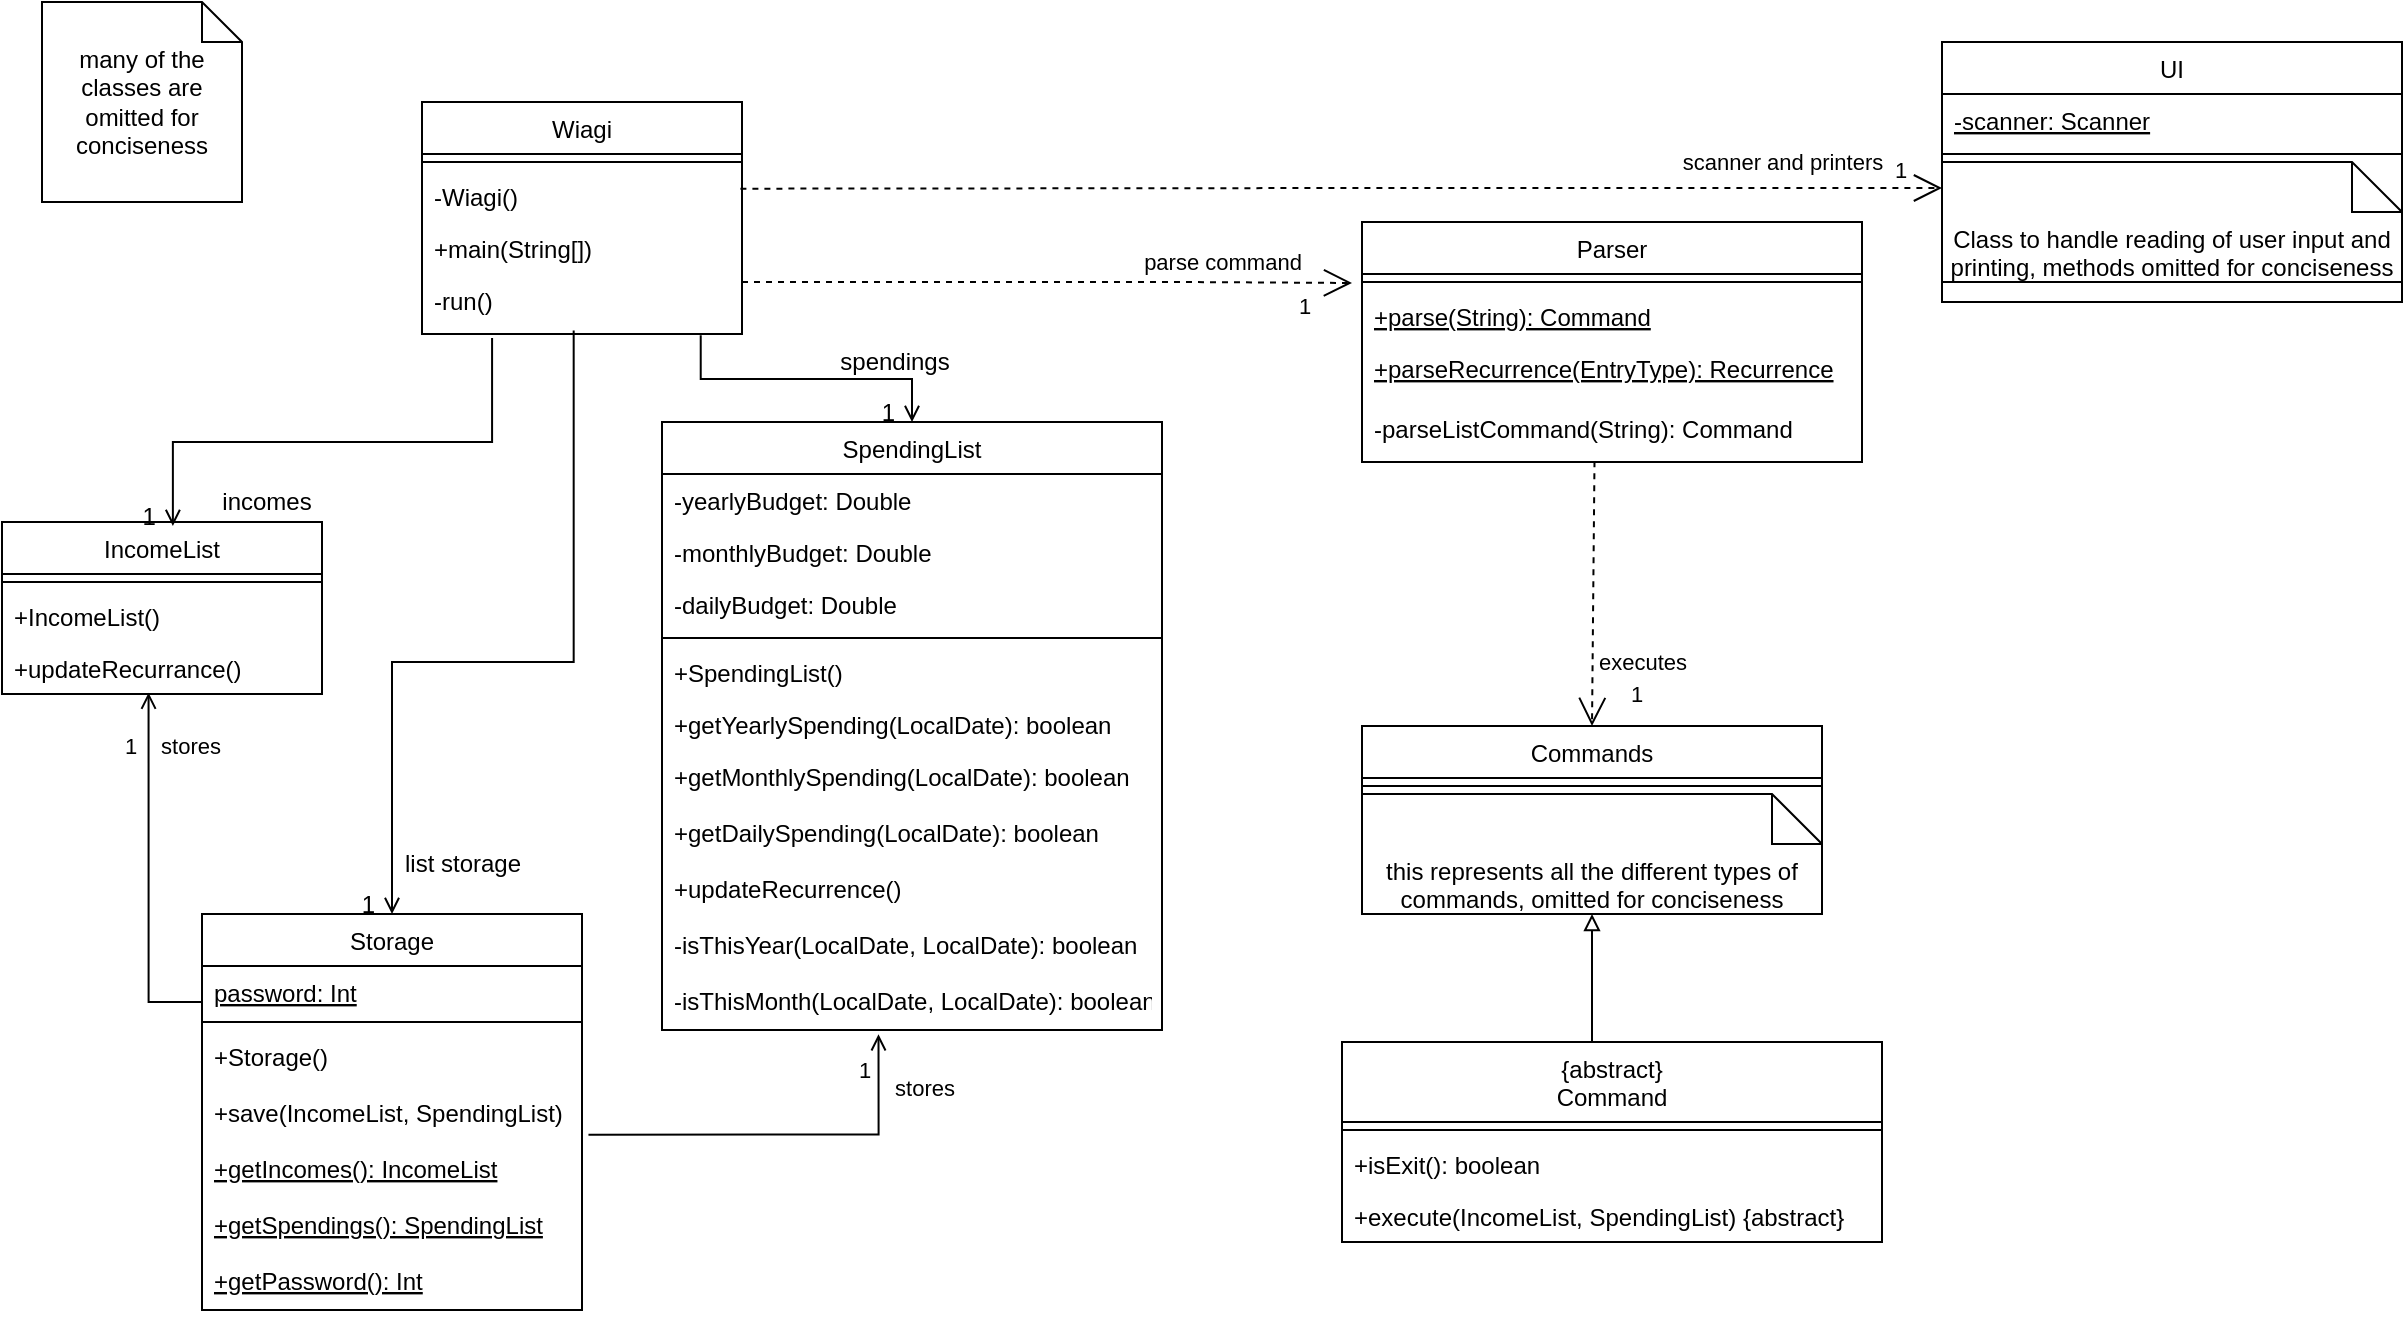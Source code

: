 <mxfile version="24.8.3">
  <diagram id="C5RBs43oDa-KdzZeNtuy" name="Page-1">
    <mxGraphModel dx="1418" dy="819" grid="1" gridSize="10" guides="1" tooltips="1" connect="1" arrows="1" fold="1" page="1" pageScale="1" pageWidth="827" pageHeight="1169" math="0" shadow="0">
      <root>
        <mxCell id="WIyWlLk6GJQsqaUBKTNV-0" />
        <mxCell id="WIyWlLk6GJQsqaUBKTNV-1" parent="WIyWlLk6GJQsqaUBKTNV-0" />
        <mxCell id="zkfFHV4jXpPFQw0GAbJ--0" value="Wiagi" style="swimlane;fontStyle=0;align=center;verticalAlign=top;childLayout=stackLayout;horizontal=1;startSize=26;horizontalStack=0;resizeParent=1;resizeLast=0;collapsible=1;marginBottom=0;rounded=0;shadow=0;strokeWidth=1;" parent="WIyWlLk6GJQsqaUBKTNV-1" vertex="1">
          <mxGeometry x="220" y="80" width="160" height="116" as="geometry">
            <mxRectangle x="230" y="140" width="160" height="26" as="alternateBounds" />
          </mxGeometry>
        </mxCell>
        <mxCell id="zkfFHV4jXpPFQw0GAbJ--4" value="" style="line;html=1;strokeWidth=1;align=left;verticalAlign=middle;spacingTop=-1;spacingLeft=3;spacingRight=3;rotatable=0;labelPosition=right;points=[];portConstraint=eastwest;" parent="zkfFHV4jXpPFQw0GAbJ--0" vertex="1">
          <mxGeometry y="26" width="160" height="8" as="geometry" />
        </mxCell>
        <mxCell id="FbUPuorxbrIiWv-NIlxl-34" value="-Wiagi()" style="text;align=left;verticalAlign=top;spacingLeft=4;spacingRight=4;overflow=hidden;rotatable=0;points=[[0,0.5],[1,0.5]];portConstraint=eastwest;" vertex="1" parent="zkfFHV4jXpPFQw0GAbJ--0">
          <mxGeometry y="34" width="160" height="26" as="geometry" />
        </mxCell>
        <mxCell id="zkfFHV4jXpPFQw0GAbJ--5" value="+main(String[])" style="text;align=left;verticalAlign=top;spacingLeft=4;spacingRight=4;overflow=hidden;rotatable=0;points=[[0,0.5],[1,0.5]];portConstraint=eastwest;" parent="zkfFHV4jXpPFQw0GAbJ--0" vertex="1">
          <mxGeometry y="60" width="160" height="26" as="geometry" />
        </mxCell>
        <mxCell id="FbUPuorxbrIiWv-NIlxl-0" value="-run()" style="text;align=left;verticalAlign=top;spacingLeft=4;spacingRight=4;overflow=hidden;rotatable=0;points=[[0,0.5],[1,0.5]];portConstraint=eastwest;" vertex="1" parent="zkfFHV4jXpPFQw0GAbJ--0">
          <mxGeometry y="86" width="160" height="30" as="geometry" />
        </mxCell>
        <mxCell id="zkfFHV4jXpPFQw0GAbJ--6" value="IncomeList" style="swimlane;fontStyle=0;align=center;verticalAlign=top;childLayout=stackLayout;horizontal=1;startSize=26;horizontalStack=0;resizeParent=1;resizeLast=0;collapsible=1;marginBottom=0;rounded=0;shadow=0;strokeWidth=1;" parent="WIyWlLk6GJQsqaUBKTNV-1" vertex="1">
          <mxGeometry x="10" y="290" width="160" height="86" as="geometry">
            <mxRectangle x="130" y="380" width="160" height="26" as="alternateBounds" />
          </mxGeometry>
        </mxCell>
        <mxCell id="zkfFHV4jXpPFQw0GAbJ--9" value="" style="line;html=1;strokeWidth=1;align=left;verticalAlign=middle;spacingTop=-1;spacingLeft=3;spacingRight=3;rotatable=0;labelPosition=right;points=[];portConstraint=eastwest;" parent="zkfFHV4jXpPFQw0GAbJ--6" vertex="1">
          <mxGeometry y="26" width="160" height="8" as="geometry" />
        </mxCell>
        <mxCell id="FbUPuorxbrIiWv-NIlxl-35" value="+IncomeList()" style="text;align=left;verticalAlign=top;spacingLeft=4;spacingRight=4;overflow=hidden;rotatable=0;points=[[0,0.5],[1,0.5]];portConstraint=eastwest;" vertex="1" parent="zkfFHV4jXpPFQw0GAbJ--6">
          <mxGeometry y="34" width="160" height="26" as="geometry" />
        </mxCell>
        <mxCell id="zkfFHV4jXpPFQw0GAbJ--11" value="+updateRecurrance()" style="text;align=left;verticalAlign=top;spacingLeft=4;spacingRight=4;overflow=hidden;rotatable=0;points=[[0,0.5],[1,0.5]];portConstraint=eastwest;" parent="zkfFHV4jXpPFQw0GAbJ--6" vertex="1">
          <mxGeometry y="60" width="160" height="26" as="geometry" />
        </mxCell>
        <mxCell id="zkfFHV4jXpPFQw0GAbJ--13" value="Storage" style="swimlane;fontStyle=0;align=center;verticalAlign=top;childLayout=stackLayout;horizontal=1;startSize=26;horizontalStack=0;resizeParent=1;resizeLast=0;collapsible=1;marginBottom=0;rounded=0;shadow=0;strokeWidth=1;" parent="WIyWlLk6GJQsqaUBKTNV-1" vertex="1">
          <mxGeometry x="110" y="486" width="190" height="198" as="geometry">
            <mxRectangle x="340" y="380" width="170" height="26" as="alternateBounds" />
          </mxGeometry>
        </mxCell>
        <mxCell id="FbUPuorxbrIiWv-NIlxl-13" value="password: Int" style="text;align=left;verticalAlign=top;spacingLeft=4;spacingRight=4;overflow=hidden;rotatable=0;points=[[0,0.5],[1,0.5]];portConstraint=eastwest;fontStyle=4" vertex="1" parent="zkfFHV4jXpPFQw0GAbJ--13">
          <mxGeometry y="26" width="190" height="24" as="geometry" />
        </mxCell>
        <mxCell id="zkfFHV4jXpPFQw0GAbJ--15" value="" style="line;html=1;strokeWidth=1;align=left;verticalAlign=middle;spacingTop=-1;spacingLeft=3;spacingRight=3;rotatable=0;labelPosition=right;points=[];portConstraint=eastwest;" parent="zkfFHV4jXpPFQw0GAbJ--13" vertex="1">
          <mxGeometry y="50" width="190" height="8" as="geometry" />
        </mxCell>
        <mxCell id="FbUPuorxbrIiWv-NIlxl-37" value="+Storage()" style="text;align=left;verticalAlign=top;spacingLeft=4;spacingRight=4;overflow=hidden;rotatable=0;points=[[0,0.5],[1,0.5]];portConstraint=eastwest;" vertex="1" parent="zkfFHV4jXpPFQw0GAbJ--13">
          <mxGeometry y="58" width="190" height="28" as="geometry" />
        </mxCell>
        <mxCell id="FbUPuorxbrIiWv-NIlxl-27" value="+save(IncomeList, SpendingList)" style="text;align=left;verticalAlign=top;spacingLeft=4;spacingRight=4;overflow=hidden;rotatable=0;points=[[0,0.5],[1,0.5]];portConstraint=eastwest;" vertex="1" parent="zkfFHV4jXpPFQw0GAbJ--13">
          <mxGeometry y="86" width="190" height="28" as="geometry" />
        </mxCell>
        <mxCell id="FbUPuorxbrIiWv-NIlxl-38" value="+getIncomes(): IncomeList" style="text;align=left;verticalAlign=top;spacingLeft=4;spacingRight=4;overflow=hidden;rotatable=0;points=[[0,0.5],[1,0.5]];portConstraint=eastwest;fontStyle=4" vertex="1" parent="zkfFHV4jXpPFQw0GAbJ--13">
          <mxGeometry y="114" width="190" height="28" as="geometry" />
        </mxCell>
        <mxCell id="FbUPuorxbrIiWv-NIlxl-39" value="+getSpendings(): SpendingList" style="text;align=left;verticalAlign=top;spacingLeft=4;spacingRight=4;overflow=hidden;rotatable=0;points=[[0,0.5],[1,0.5]];portConstraint=eastwest;fontStyle=4" vertex="1" parent="zkfFHV4jXpPFQw0GAbJ--13">
          <mxGeometry y="142" width="190" height="28" as="geometry" />
        </mxCell>
        <mxCell id="FbUPuorxbrIiWv-NIlxl-40" value="+getPassword(): Int" style="text;align=left;verticalAlign=top;spacingLeft=4;spacingRight=4;overflow=hidden;rotatable=0;points=[[0,0.5],[1,0.5]];portConstraint=eastwest;fontStyle=4" vertex="1" parent="zkfFHV4jXpPFQw0GAbJ--13">
          <mxGeometry y="170" width="190" height="28" as="geometry" />
        </mxCell>
        <mxCell id="zkfFHV4jXpPFQw0GAbJ--17" value="SpendingList" style="swimlane;fontStyle=0;align=center;verticalAlign=top;childLayout=stackLayout;horizontal=1;startSize=26;horizontalStack=0;resizeParent=1;resizeLast=0;collapsible=1;marginBottom=0;rounded=0;shadow=0;strokeWidth=1;" parent="WIyWlLk6GJQsqaUBKTNV-1" vertex="1">
          <mxGeometry x="340" y="240" width="250" height="304" as="geometry">
            <mxRectangle x="550" y="140" width="160" height="26" as="alternateBounds" />
          </mxGeometry>
        </mxCell>
        <mxCell id="FbUPuorxbrIiWv-NIlxl-28" value="-yearlyBudget: Double" style="text;align=left;verticalAlign=top;spacingLeft=4;spacingRight=4;overflow=hidden;rotatable=0;points=[[0,0.5],[1,0.5]];portConstraint=eastwest;rounded=0;shadow=0;html=0;fontStyle=0" vertex="1" parent="zkfFHV4jXpPFQw0GAbJ--17">
          <mxGeometry y="26" width="250" height="26" as="geometry" />
        </mxCell>
        <mxCell id="zkfFHV4jXpPFQw0GAbJ--22" value="-monthlyBudget: Double" style="text;align=left;verticalAlign=top;spacingLeft=4;spacingRight=4;overflow=hidden;rotatable=0;points=[[0,0.5],[1,0.5]];portConstraint=eastwest;rounded=0;shadow=0;html=0;fontStyle=0" parent="zkfFHV4jXpPFQw0GAbJ--17" vertex="1">
          <mxGeometry y="52" width="250" height="26" as="geometry" />
        </mxCell>
        <mxCell id="zkfFHV4jXpPFQw0GAbJ--20" value="-dailyBudget: Double" style="text;align=left;verticalAlign=top;spacingLeft=4;spacingRight=4;overflow=hidden;rotatable=0;points=[[0,0.5],[1,0.5]];portConstraint=eastwest;rounded=0;shadow=0;html=0;fontStyle=0" parent="zkfFHV4jXpPFQw0GAbJ--17" vertex="1">
          <mxGeometry y="78" width="250" height="26" as="geometry" />
        </mxCell>
        <mxCell id="zkfFHV4jXpPFQw0GAbJ--23" value="" style="line;html=1;strokeWidth=1;align=left;verticalAlign=middle;spacingTop=-1;spacingLeft=3;spacingRight=3;rotatable=0;labelPosition=right;points=[];portConstraint=eastwest;" parent="zkfFHV4jXpPFQw0GAbJ--17" vertex="1">
          <mxGeometry y="104" width="250" height="8" as="geometry" />
        </mxCell>
        <mxCell id="FbUPuorxbrIiWv-NIlxl-36" value="+SpendingList()" style="text;align=left;verticalAlign=top;spacingLeft=4;spacingRight=4;overflow=hidden;rotatable=0;points=[[0,0.5],[1,0.5]];portConstraint=eastwest;" vertex="1" parent="zkfFHV4jXpPFQw0GAbJ--17">
          <mxGeometry y="112" width="250" height="26" as="geometry" />
        </mxCell>
        <mxCell id="zkfFHV4jXpPFQw0GAbJ--24" value="+getYearlySpending(LocalDate): boolean" style="text;align=left;verticalAlign=top;spacingLeft=4;spacingRight=4;overflow=hidden;rotatable=0;points=[[0,0.5],[1,0.5]];portConstraint=eastwest;" parent="zkfFHV4jXpPFQw0GAbJ--17" vertex="1">
          <mxGeometry y="138" width="250" height="26" as="geometry" />
        </mxCell>
        <mxCell id="FbUPuorxbrIiWv-NIlxl-30" value="+getMonthlySpending(LocalDate): boolean" style="text;align=left;verticalAlign=top;spacingLeft=4;spacingRight=4;overflow=hidden;rotatable=0;points=[[0,0.5],[1,0.5]];portConstraint=eastwest;" vertex="1" parent="zkfFHV4jXpPFQw0GAbJ--17">
          <mxGeometry y="164" width="250" height="28" as="geometry" />
        </mxCell>
        <mxCell id="FbUPuorxbrIiWv-NIlxl-31" value="+getDailySpending(LocalDate): boolean" style="text;align=left;verticalAlign=top;spacingLeft=4;spacingRight=4;overflow=hidden;rotatable=0;points=[[0,0.5],[1,0.5]];portConstraint=eastwest;" vertex="1" parent="zkfFHV4jXpPFQw0GAbJ--17">
          <mxGeometry y="192" width="250" height="28" as="geometry" />
        </mxCell>
        <mxCell id="zkfFHV4jXpPFQw0GAbJ--25" value="+updateRecurrence()&#xa;" style="text;align=left;verticalAlign=top;spacingLeft=4;spacingRight=4;overflow=hidden;rotatable=0;points=[[0,0.5],[1,0.5]];portConstraint=eastwest;" parent="zkfFHV4jXpPFQw0GAbJ--17" vertex="1">
          <mxGeometry y="220" width="250" height="28" as="geometry" />
        </mxCell>
        <mxCell id="FbUPuorxbrIiWv-NIlxl-32" value="-isThisYear(LocalDate, LocalDate): boolean" style="text;align=left;verticalAlign=top;spacingLeft=4;spacingRight=4;overflow=hidden;rotatable=0;points=[[0,0.5],[1,0.5]];portConstraint=eastwest;" vertex="1" parent="zkfFHV4jXpPFQw0GAbJ--17">
          <mxGeometry y="248" width="250" height="28" as="geometry" />
        </mxCell>
        <mxCell id="FbUPuorxbrIiWv-NIlxl-33" value="-isThisMonth(LocalDate, LocalDate): boolean" style="text;align=left;verticalAlign=top;spacingLeft=4;spacingRight=4;overflow=hidden;rotatable=0;points=[[0,0.5],[1,0.5]];portConstraint=eastwest;" vertex="1" parent="zkfFHV4jXpPFQw0GAbJ--17">
          <mxGeometry y="276" width="250" height="28" as="geometry" />
        </mxCell>
        <mxCell id="zkfFHV4jXpPFQw0GAbJ--26" value="" style="endArrow=open;shadow=0;strokeWidth=1;rounded=0;curved=0;endFill=1;edgeStyle=elbowEdgeStyle;elbow=vertical;exitX=0.871;exitY=1.019;exitDx=0;exitDy=0;exitPerimeter=0;" parent="WIyWlLk6GJQsqaUBKTNV-1" source="FbUPuorxbrIiWv-NIlxl-0" target="zkfFHV4jXpPFQw0GAbJ--17" edge="1">
          <mxGeometry x="0.5" y="41" relative="1" as="geometry">
            <mxPoint x="380" y="192" as="sourcePoint" />
            <mxPoint x="540" y="192" as="targetPoint" />
            <mxPoint x="-40" y="32" as="offset" />
          </mxGeometry>
        </mxCell>
        <mxCell id="zkfFHV4jXpPFQw0GAbJ--27" value="" style="resizable=0;align=left;verticalAlign=bottom;labelBackgroundColor=none;fontSize=12;" parent="zkfFHV4jXpPFQw0GAbJ--26" connectable="0" vertex="1">
          <mxGeometry x="-1" relative="1" as="geometry">
            <mxPoint y="4" as="offset" />
          </mxGeometry>
        </mxCell>
        <mxCell id="zkfFHV4jXpPFQw0GAbJ--28" value="1" style="resizable=0;align=right;verticalAlign=bottom;labelBackgroundColor=none;fontSize=12;" parent="zkfFHV4jXpPFQw0GAbJ--26" connectable="0" vertex="1">
          <mxGeometry x="1" relative="1" as="geometry">
            <mxPoint x="-7" y="4" as="offset" />
          </mxGeometry>
        </mxCell>
        <mxCell id="zkfFHV4jXpPFQw0GAbJ--29" value="spendings" style="text;html=1;resizable=0;points=[];;align=center;verticalAlign=middle;labelBackgroundColor=none;rounded=0;shadow=0;strokeWidth=1;fontSize=12;" parent="zkfFHV4jXpPFQw0GAbJ--26" vertex="1" connectable="0">
          <mxGeometry x="0.5" y="49" relative="1" as="geometry">
            <mxPoint x="6" y="40" as="offset" />
          </mxGeometry>
        </mxCell>
        <mxCell id="FbUPuorxbrIiWv-NIlxl-2" value="" style="endArrow=open;shadow=0;strokeWidth=1;rounded=0;curved=0;endFill=1;edgeStyle=elbowEdgeStyle;elbow=vertical;exitX=0.219;exitY=1.067;exitDx=0;exitDy=0;exitPerimeter=0;entryX=0.534;entryY=0.023;entryDx=0;entryDy=0;entryPerimeter=0;" edge="1" parent="WIyWlLk6GJQsqaUBKTNV-1" source="FbUPuorxbrIiWv-NIlxl-0" target="zkfFHV4jXpPFQw0GAbJ--6">
          <mxGeometry x="0.5" y="41" relative="1" as="geometry">
            <mxPoint x="230" y="210" as="sourcePoint" />
            <mxPoint x="160" y="300" as="targetPoint" />
            <mxPoint x="-40" y="32" as="offset" />
            <Array as="points">
              <mxPoint x="170" y="250" />
            </Array>
          </mxGeometry>
        </mxCell>
        <mxCell id="FbUPuorxbrIiWv-NIlxl-3" value="" style="resizable=0;align=left;verticalAlign=bottom;labelBackgroundColor=none;fontSize=12;" connectable="0" vertex="1" parent="FbUPuorxbrIiWv-NIlxl-2">
          <mxGeometry x="-1" relative="1" as="geometry">
            <mxPoint y="4" as="offset" />
          </mxGeometry>
        </mxCell>
        <mxCell id="FbUPuorxbrIiWv-NIlxl-4" value="1" style="resizable=0;align=right;verticalAlign=bottom;labelBackgroundColor=none;fontSize=12;" connectable="0" vertex="1" parent="FbUPuorxbrIiWv-NIlxl-2">
          <mxGeometry x="1" relative="1" as="geometry">
            <mxPoint x="-7" y="4" as="offset" />
          </mxGeometry>
        </mxCell>
        <mxCell id="FbUPuorxbrIiWv-NIlxl-5" value="incomes" style="text;html=1;resizable=0;points=[];;align=center;verticalAlign=middle;labelBackgroundColor=none;rounded=0;shadow=0;strokeWidth=1;fontSize=12;" vertex="1" connectable="0" parent="FbUPuorxbrIiWv-NIlxl-2">
          <mxGeometry x="0.5" y="49" relative="1" as="geometry">
            <mxPoint x="25" y="-19" as="offset" />
          </mxGeometry>
        </mxCell>
        <mxCell id="FbUPuorxbrIiWv-NIlxl-8" value="" style="endArrow=open;shadow=0;strokeWidth=1;rounded=0;curved=0;endFill=1;edgeStyle=elbowEdgeStyle;elbow=vertical;exitX=0.474;exitY=0.943;exitDx=0;exitDy=0;exitPerimeter=0;entryX=0.5;entryY=0;entryDx=0;entryDy=0;" edge="1" parent="WIyWlLk6GJQsqaUBKTNV-1" source="FbUPuorxbrIiWv-NIlxl-0" target="zkfFHV4jXpPFQw0GAbJ--13">
          <mxGeometry x="0.5" y="41" relative="1" as="geometry">
            <mxPoint x="352.5" y="210" as="sourcePoint" />
            <mxPoint x="247.5" y="288" as="targetPoint" />
            <mxPoint x="-40" y="32" as="offset" />
            <Array as="points">
              <mxPoint x="290" y="360" />
            </Array>
          </mxGeometry>
        </mxCell>
        <mxCell id="FbUPuorxbrIiWv-NIlxl-9" value="" style="resizable=0;align=left;verticalAlign=bottom;labelBackgroundColor=none;fontSize=12;" connectable="0" vertex="1" parent="FbUPuorxbrIiWv-NIlxl-8">
          <mxGeometry x="-1" relative="1" as="geometry">
            <mxPoint y="4" as="offset" />
          </mxGeometry>
        </mxCell>
        <mxCell id="FbUPuorxbrIiWv-NIlxl-10" value="1" style="resizable=0;align=right;verticalAlign=bottom;labelBackgroundColor=none;fontSize=12;" connectable="0" vertex="1" parent="FbUPuorxbrIiWv-NIlxl-8">
          <mxGeometry x="1" relative="1" as="geometry">
            <mxPoint x="-7" y="4" as="offset" />
          </mxGeometry>
        </mxCell>
        <mxCell id="FbUPuorxbrIiWv-NIlxl-11" value="list storage" style="text;html=1;resizable=0;points=[];;align=center;verticalAlign=middle;labelBackgroundColor=none;rounded=0;shadow=0;strokeWidth=1;fontSize=12;" vertex="1" connectable="0" parent="FbUPuorxbrIiWv-NIlxl-8">
          <mxGeometry x="0.5" y="49" relative="1" as="geometry">
            <mxPoint x="-14" y="70" as="offset" />
          </mxGeometry>
        </mxCell>
        <mxCell id="FbUPuorxbrIiWv-NIlxl-14" style="edgeStyle=orthogonalEdgeStyle;rounded=0;orthogonalLoop=1;jettySize=auto;html=1;entryX=0.458;entryY=0.974;entryDx=0;entryDy=0;entryPerimeter=0;endArrow=open;endFill=0;" edge="1" parent="WIyWlLk6GJQsqaUBKTNV-1" source="FbUPuorxbrIiWv-NIlxl-13" target="zkfFHV4jXpPFQw0GAbJ--11">
          <mxGeometry relative="1" as="geometry">
            <Array as="points">
              <mxPoint x="83" y="530" />
            </Array>
          </mxGeometry>
        </mxCell>
        <mxCell id="FbUPuorxbrIiWv-NIlxl-43" value="1" style="edgeLabel;html=1;align=center;verticalAlign=middle;resizable=0;points=[];" vertex="1" connectable="0" parent="FbUPuorxbrIiWv-NIlxl-14">
          <mxGeometry x="0.892" y="1" relative="1" as="geometry">
            <mxPoint x="-9" y="17" as="offset" />
          </mxGeometry>
        </mxCell>
        <mxCell id="FbUPuorxbrIiWv-NIlxl-44" value="stores" style="edgeLabel;html=1;align=center;verticalAlign=middle;resizable=0;points=[];" vertex="1" connectable="0" parent="FbUPuorxbrIiWv-NIlxl-14">
          <mxGeometry x="0.821" y="-3" relative="1" as="geometry">
            <mxPoint x="17" y="10" as="offset" />
          </mxGeometry>
        </mxCell>
        <mxCell id="FbUPuorxbrIiWv-NIlxl-16" value="" style="resizable=0;align=right;verticalAlign=bottom;labelBackgroundColor=none;fontSize=12;" connectable="0" vertex="1" parent="WIyWlLk6GJQsqaUBKTNV-1">
          <mxGeometry x="190" y="319.997" as="geometry">
            <mxPoint x="10" y="9" as="offset" />
          </mxGeometry>
        </mxCell>
        <mxCell id="FbUPuorxbrIiWv-NIlxl-18" value="" style="resizable=0;align=right;verticalAlign=bottom;labelBackgroundColor=none;fontSize=12;" connectable="0" vertex="1" parent="WIyWlLk6GJQsqaUBKTNV-1">
          <mxGeometry x="240" y="309.997" as="geometry">
            <mxPoint x="410" y="42" as="offset" />
          </mxGeometry>
        </mxCell>
        <mxCell id="FbUPuorxbrIiWv-NIlxl-17" style="edgeStyle=orthogonalEdgeStyle;rounded=0;orthogonalLoop=1;jettySize=auto;html=1;entryX=0.433;entryY=1.076;entryDx=0;entryDy=0;entryPerimeter=0;exitX=1.017;exitY=0.869;exitDx=0;exitDy=0;exitPerimeter=0;endArrow=open;endFill=0;" edge="1" parent="WIyWlLk6GJQsqaUBKTNV-1" source="FbUPuorxbrIiWv-NIlxl-27" target="FbUPuorxbrIiWv-NIlxl-33">
          <mxGeometry relative="1" as="geometry">
            <mxPoint x="556" y="340" as="targetPoint" />
            <Array as="points">
              <mxPoint x="448" y="596" />
            </Array>
          </mxGeometry>
        </mxCell>
        <mxCell id="FbUPuorxbrIiWv-NIlxl-41" value="stores" style="edgeLabel;html=1;align=center;verticalAlign=middle;resizable=0;points=[];" vertex="1" connectable="0" parent="FbUPuorxbrIiWv-NIlxl-17">
          <mxGeometry x="0.781" y="1" relative="1" as="geometry">
            <mxPoint x="23" y="5" as="offset" />
          </mxGeometry>
        </mxCell>
        <mxCell id="FbUPuorxbrIiWv-NIlxl-42" value="1" style="edgeLabel;html=1;align=center;verticalAlign=middle;resizable=0;points=[];" vertex="1" connectable="0" parent="FbUPuorxbrIiWv-NIlxl-17">
          <mxGeometry x="0.82" y="2" relative="1" as="geometry">
            <mxPoint x="-6" as="offset" />
          </mxGeometry>
        </mxCell>
        <mxCell id="FbUPuorxbrIiWv-NIlxl-49" value="UI" style="swimlane;fontStyle=0;align=center;verticalAlign=top;childLayout=stackLayout;horizontal=1;startSize=26;horizontalStack=0;resizeParent=1;resizeLast=0;collapsible=1;marginBottom=0;rounded=0;shadow=0;strokeWidth=1;" vertex="1" parent="WIyWlLk6GJQsqaUBKTNV-1">
          <mxGeometry x="980" y="50" width="230" height="130" as="geometry">
            <mxRectangle x="230" y="140" width="160" height="26" as="alternateBounds" />
          </mxGeometry>
        </mxCell>
        <mxCell id="FbUPuorxbrIiWv-NIlxl-61" value="-scanner: Scanner" style="text;align=left;verticalAlign=top;spacingLeft=4;spacingRight=4;overflow=hidden;rotatable=0;points=[[0,0.5],[1,0.5]];portConstraint=eastwest;rounded=0;shadow=0;html=0;fontStyle=4" vertex="1" parent="FbUPuorxbrIiWv-NIlxl-49">
          <mxGeometry y="26" width="230" height="26" as="geometry" />
        </mxCell>
        <mxCell id="FbUPuorxbrIiWv-NIlxl-62" value="" style="line;html=1;strokeWidth=1;align=left;verticalAlign=middle;spacingTop=-1;spacingLeft=3;spacingRight=3;rotatable=0;labelPosition=right;points=[];portConstraint=eastwest;" vertex="1" parent="FbUPuorxbrIiWv-NIlxl-49">
          <mxGeometry y="52" width="230" height="8" as="geometry" />
        </mxCell>
        <mxCell id="FbUPuorxbrIiWv-NIlxl-58" value="Class to handle reading of user input and printing, methods omitted for conciseness" style="shape=note2;boundedLbl=1;whiteSpace=wrap;html=1;size=25;verticalAlign=top;align=center;" vertex="1" parent="FbUPuorxbrIiWv-NIlxl-49">
          <mxGeometry y="60" width="230" height="60" as="geometry" />
        </mxCell>
        <mxCell id="FbUPuorxbrIiWv-NIlxl-57" value="scanner and printers" style="endArrow=open;endSize=12;dashed=1;html=1;rounded=0;exitX=0.995;exitY=0.359;exitDx=0;exitDy=0;exitPerimeter=0;entryX=0;entryY=0.5;entryDx=0;entryDy=0;" edge="1" parent="WIyWlLk6GJQsqaUBKTNV-1" source="FbUPuorxbrIiWv-NIlxl-34">
          <mxGeometry x="0.734" y="13" width="160" relative="1" as="geometry">
            <mxPoint x="380.0" y="120" as="sourcePoint" />
            <mxPoint x="980" y="123" as="targetPoint" />
            <Array as="points">
              <mxPoint x="700" y="123" />
            </Array>
            <mxPoint as="offset" />
          </mxGeometry>
        </mxCell>
        <mxCell id="FbUPuorxbrIiWv-NIlxl-64" value="1" style="edgeLabel;html=1;align=center;verticalAlign=middle;resizable=0;points=[];" vertex="1" connectable="0" parent="FbUPuorxbrIiWv-NIlxl-57">
          <mxGeometry x="0.931" y="-2" relative="1" as="geometry">
            <mxPoint y="-11" as="offset" />
          </mxGeometry>
        </mxCell>
        <mxCell id="FbUPuorxbrIiWv-NIlxl-66" value="Parser" style="swimlane;fontStyle=0;align=center;verticalAlign=top;childLayout=stackLayout;horizontal=1;startSize=26;horizontalStack=0;resizeParent=1;resizeLast=0;collapsible=1;marginBottom=0;rounded=0;shadow=0;strokeWidth=1;" vertex="1" parent="WIyWlLk6GJQsqaUBKTNV-1">
          <mxGeometry x="690" y="140" width="250" height="120" as="geometry">
            <mxRectangle x="230" y="140" width="160" height="26" as="alternateBounds" />
          </mxGeometry>
        </mxCell>
        <mxCell id="FbUPuorxbrIiWv-NIlxl-67" value="" style="line;html=1;strokeWidth=1;align=left;verticalAlign=middle;spacingTop=-1;spacingLeft=3;spacingRight=3;rotatable=0;labelPosition=right;points=[];portConstraint=eastwest;" vertex="1" parent="FbUPuorxbrIiWv-NIlxl-66">
          <mxGeometry y="26" width="250" height="8" as="geometry" />
        </mxCell>
        <mxCell id="FbUPuorxbrIiWv-NIlxl-68" value="+parse(String): Command" style="text;align=left;verticalAlign=top;spacingLeft=4;spacingRight=4;overflow=hidden;rotatable=0;points=[[0,0.5],[1,0.5]];portConstraint=eastwest;fontStyle=4" vertex="1" parent="FbUPuorxbrIiWv-NIlxl-66">
          <mxGeometry y="34" width="250" height="26" as="geometry" />
        </mxCell>
        <mxCell id="FbUPuorxbrIiWv-NIlxl-93" value="+parseRecurrence(EntryType): Recurrence" style="text;align=left;verticalAlign=top;spacingLeft=4;spacingRight=4;overflow=hidden;rotatable=0;points=[[0,0.5],[1,0.5]];portConstraint=eastwest;fontStyle=4" vertex="1" parent="FbUPuorxbrIiWv-NIlxl-66">
          <mxGeometry y="60" width="250" height="30" as="geometry" />
        </mxCell>
        <mxCell id="FbUPuorxbrIiWv-NIlxl-70" value="-parseListCommand(String): Command" style="text;align=left;verticalAlign=top;spacingLeft=4;spacingRight=4;overflow=hidden;rotatable=0;points=[[0,0.5],[1,0.5]];portConstraint=eastwest;" vertex="1" parent="FbUPuorxbrIiWv-NIlxl-66">
          <mxGeometry y="90" width="250" height="30" as="geometry" />
        </mxCell>
        <mxCell id="FbUPuorxbrIiWv-NIlxl-87" value="parse command" style="endArrow=open;endSize=12;dashed=1;html=1;rounded=0;entryX=-0.02;entryY=-0.135;entryDx=0;entryDy=0;entryPerimeter=0;" edge="1" parent="WIyWlLk6GJQsqaUBKTNV-1" target="FbUPuorxbrIiWv-NIlxl-68">
          <mxGeometry x="0.573" y="10" width="160" relative="1" as="geometry">
            <mxPoint x="380" y="170" as="sourcePoint" />
            <mxPoint x="540" y="170" as="targetPoint" />
            <Array as="points">
              <mxPoint x="600" y="170" />
            </Array>
            <mxPoint as="offset" />
          </mxGeometry>
        </mxCell>
        <mxCell id="FbUPuorxbrIiWv-NIlxl-108" value="1" style="edgeLabel;html=1;align=center;verticalAlign=middle;resizable=0;points=[];" vertex="1" connectable="0" parent="FbUPuorxbrIiWv-NIlxl-87">
          <mxGeometry x="0.893" y="2" relative="1" as="geometry">
            <mxPoint x="-8" y="13" as="offset" />
          </mxGeometry>
        </mxCell>
        <mxCell id="FbUPuorxbrIiWv-NIlxl-106" style="edgeStyle=orthogonalEdgeStyle;rounded=0;orthogonalLoop=1;jettySize=auto;html=1;exitX=0.5;exitY=0;exitDx=0;exitDy=0;entryX=0.5;entryY=1;entryDx=0;entryDy=0;endArrow=block;endFill=0;" edge="1" parent="WIyWlLk6GJQsqaUBKTNV-1" source="FbUPuorxbrIiWv-NIlxl-95" target="FbUPuorxbrIiWv-NIlxl-101">
          <mxGeometry relative="1" as="geometry">
            <Array as="points">
              <mxPoint x="805" y="550" />
            </Array>
          </mxGeometry>
        </mxCell>
        <mxCell id="FbUPuorxbrIiWv-NIlxl-95" value="&lt;span style=&quot;font-weight: 400;&quot;&gt;{abstract}&lt;br&gt;Command&lt;/span&gt;" style="swimlane;fontStyle=1;align=center;verticalAlign=top;childLayout=stackLayout;horizontal=1;startSize=40;horizontalStack=0;resizeParent=1;resizeParentMax=0;resizeLast=0;collapsible=1;marginBottom=0;whiteSpace=wrap;html=1;" vertex="1" parent="WIyWlLk6GJQsqaUBKTNV-1">
          <mxGeometry x="680" y="550" width="270" height="100" as="geometry" />
        </mxCell>
        <mxCell id="FbUPuorxbrIiWv-NIlxl-97" value="" style="line;strokeWidth=1;fillColor=none;align=left;verticalAlign=middle;spacingTop=-1;spacingLeft=3;spacingRight=3;rotatable=0;labelPosition=right;points=[];portConstraint=eastwest;strokeColor=inherit;" vertex="1" parent="FbUPuorxbrIiWv-NIlxl-95">
          <mxGeometry y="40" width="270" height="8" as="geometry" />
        </mxCell>
        <mxCell id="FbUPuorxbrIiWv-NIlxl-98" value="+isExit(): boolean" style="text;strokeColor=none;fillColor=none;align=left;verticalAlign=top;spacingLeft=4;spacingRight=4;overflow=hidden;rotatable=0;points=[[0,0.5],[1,0.5]];portConstraint=eastwest;whiteSpace=wrap;html=1;" vertex="1" parent="FbUPuorxbrIiWv-NIlxl-95">
          <mxGeometry y="48" width="270" height="26" as="geometry" />
        </mxCell>
        <mxCell id="FbUPuorxbrIiWv-NIlxl-100" value="+execute(IncomeList, SpendingList) {abstract}" style="text;strokeColor=none;fillColor=none;align=left;verticalAlign=top;spacingLeft=4;spacingRight=4;overflow=hidden;rotatable=0;points=[[0,0.5],[1,0.5]];portConstraint=eastwest;whiteSpace=wrap;html=1;" vertex="1" parent="FbUPuorxbrIiWv-NIlxl-95">
          <mxGeometry y="74" width="270" height="26" as="geometry" />
        </mxCell>
        <mxCell id="FbUPuorxbrIiWv-NIlxl-101" value="&lt;span style=&quot;font-weight: normal;&quot;&gt;Commands&lt;/span&gt;" style="swimlane;fontStyle=1;align=center;verticalAlign=top;childLayout=stackLayout;horizontal=1;startSize=26;horizontalStack=0;resizeParent=1;resizeParentMax=0;resizeLast=0;collapsible=1;marginBottom=0;whiteSpace=wrap;html=1;" vertex="1" parent="WIyWlLk6GJQsqaUBKTNV-1">
          <mxGeometry x="690" y="392" width="230" height="94" as="geometry" />
        </mxCell>
        <mxCell id="FbUPuorxbrIiWv-NIlxl-103" value="" style="line;strokeWidth=1;fillColor=none;align=left;verticalAlign=middle;spacingTop=-1;spacingLeft=3;spacingRight=3;rotatable=0;labelPosition=right;points=[];portConstraint=eastwest;strokeColor=inherit;" vertex="1" parent="FbUPuorxbrIiWv-NIlxl-101">
          <mxGeometry y="26" width="230" height="8" as="geometry" />
        </mxCell>
        <mxCell id="FbUPuorxbrIiWv-NIlxl-105" value="this represents all the different types of commands, omitted for conciseness" style="shape=note2;boundedLbl=1;whiteSpace=wrap;html=1;size=25;verticalAlign=top;align=center;" vertex="1" parent="FbUPuorxbrIiWv-NIlxl-101">
          <mxGeometry y="34" width="230" height="60" as="geometry" />
        </mxCell>
        <mxCell id="FbUPuorxbrIiWv-NIlxl-107" value="executes" style="endArrow=open;endSize=12;dashed=1;html=1;rounded=0;exitX=0.465;exitY=0.989;exitDx=0;exitDy=0;exitPerimeter=0;entryX=0.5;entryY=0;entryDx=0;entryDy=0;" edge="1" parent="WIyWlLk6GJQsqaUBKTNV-1" source="FbUPuorxbrIiWv-NIlxl-70" target="FbUPuorxbrIiWv-NIlxl-101">
          <mxGeometry x="0.513" y="25" width="160" relative="1" as="geometry">
            <mxPoint x="800" y="310" as="sourcePoint" />
            <mxPoint x="790" y="390" as="targetPoint" />
            <mxPoint as="offset" />
          </mxGeometry>
        </mxCell>
        <mxCell id="FbUPuorxbrIiWv-NIlxl-109" value="1" style="edgeLabel;html=1;align=center;verticalAlign=middle;resizable=0;points=[];" vertex="1" connectable="0" parent="FbUPuorxbrIiWv-NIlxl-107">
          <mxGeometry x="0.725" y="2" relative="1" as="geometry">
            <mxPoint x="20" y="2" as="offset" />
          </mxGeometry>
        </mxCell>
        <mxCell id="FbUPuorxbrIiWv-NIlxl-110" value="many of the classes are omitted for conciseness" style="shape=note;size=20;whiteSpace=wrap;html=1;" vertex="1" parent="WIyWlLk6GJQsqaUBKTNV-1">
          <mxGeometry x="30" y="30" width="100" height="100" as="geometry" />
        </mxCell>
      </root>
    </mxGraphModel>
  </diagram>
</mxfile>

